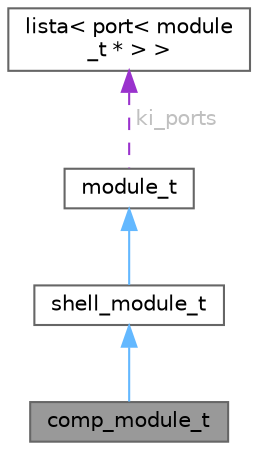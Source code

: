 digraph "comp_module_t"
{
 // LATEX_PDF_SIZE
  bgcolor="transparent";
  edge [fontname=Helvetica,fontsize=10,labelfontname=Helvetica,labelfontsize=10];
  node [fontname=Helvetica,fontsize=10,shape=box,height=0.2,width=0.4];
  Node1 [id="Node000001",label="comp_module_t",height=0.2,width=0.4,color="gray40", fillcolor="grey60", style="filled", fontcolor="black",tooltip=" "];
  Node2 -> Node1 [id="edge10_Node000001_Node000002",dir="back",color="steelblue1",style="solid",tooltip=" "];
  Node2 [id="Node000002",label="shell_module_t",height=0.2,width=0.4,color="gray40", fillcolor="white", style="filled",URL="$classshell__module__t.html",tooltip=" "];
  Node3 -> Node2 [id="edge11_Node000002_Node000003",dir="back",color="steelblue1",style="solid",tooltip=" "];
  Node3 [id="Node000003",label="module_t",height=0.2,width=0.4,color="gray40", fillcolor="white", style="filled",URL="$classmodule__t.html",tooltip=" "];
  Node4 -> Node3 [id="edge12_Node000003_Node000004",dir="back",color="darkorchid3",style="dashed",tooltip=" ",label=" ki_ports",fontcolor="grey" ];
  Node4 [id="Node000004",label="lista\< port\< module\l_t * \> \>",height=0.2,width=0.4,color="gray40", fillcolor="white", style="filled",URL="$classlista.html",tooltip=" "];
}
